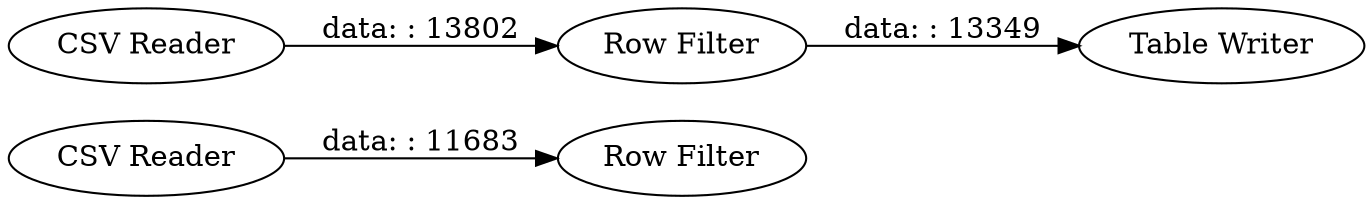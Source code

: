 digraph {
	"3639097828635420174_4" [label="Row Filter"]
	"3639097828635420174_1" [label="CSV Reader"]
	"3639097828635420174_3" [label="CSV Reader"]
	"3639097828635420174_5" [label="Table Writer"]
	"3639097828635420174_2" [label="Row Filter"]
	"3639097828635420174_3" -> "3639097828635420174_4" [label="data: : 11683"]
	"3639097828635420174_2" -> "3639097828635420174_5" [label="data: : 13349"]
	"3639097828635420174_1" -> "3639097828635420174_2" [label="data: : 13802"]
	rankdir=LR
}
